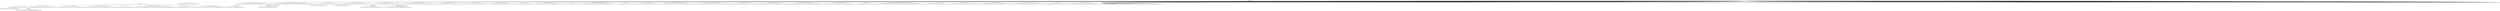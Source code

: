digraph g {
	"46" -> "47";
	"47" [label="37"];
	"44" -> "45";
	"45" [color=indianred1, style=filled, label="16"];
	"43" -> "44";
	"44" [label="12"];
	"40" -> "41";
	"41" [label="9"];
	"40" -> "42";
	"42" [label="30"];
	"40" -> "43";
	"43" [label="16"];
	"40" -> "46";
	"46" [label="7"];
	"40" -> "48";
	"48" [label="34"];
	"40" -> "49";
	"49" [label="49"];
	"40" -> "50";
	"50" [label="17"];
	"40" -> "51";
	"51" [label="31"];
	"40" -> "52";
	"52" [label="23"];
	"39" -> "40";
	"40" [color=indianred1, style=filled, label="21"];
	"36" -> "37";
	"37" [label="22"];
	"27" -> "28";
	"28" [color=indianred1, style=filled, label="25"];
	"26" -> "27";
	"27" [label="18"];
	"17" -> "18";
	"18" [label="14"];
	"17" -> "19";
	"19" [label="42"];
	"15" -> "16";
	"16" [label="4"];
	"10" -> "11";
	"11" [color=indianred1, style=filled, label="8"];
	"9" -> "10";
	"10" [label="28"];
	"7" -> "8";
	"8" [color=indianred1, style=filled, label="39"];
	"6" -> "7";
	"7" [label="41"];
	"0" -> "1";
	"1" [label="10"];
	"0" -> "2";
	"2" [label="6"];
	"0" -> "3";
	"3" [label="35"];
	"0" -> "4";
	"4" [label="11"];
	"0" -> "5";
	"5" [label="47"];
	"0" -> "6";
	"6" [label="39"];
	"0" -> "9";
	"9" [label="8"];
	"0" -> "12";
	"12" [label="13"];
	"0" -> "13";
	"13" [label="15"];
	"0" -> "14";
	"14" [label="24"];
	"0" -> "15";
	"15" [label="36"];
	"0" -> "17";
	"17" [label="44"];
	"0" -> "20";
	"20" [label="26"];
	"0" -> "21";
	"21" [label="32"];
	"0" -> "22";
	"22" [label="46"];
	"0" -> "23";
	"23" [label="43"];
	"0" -> "24";
	"24" [label="33"];
	"0" -> "25";
	"25" [label="1"];
	"0" -> "26";
	"26" [label="25"];
	"0" -> "29";
	"29" [label="20"];
	"0" -> "30";
	"30" [label="29"];
	"0" -> "31";
	"31" [label="50"];
	"0" -> "32";
	"32" [label="48"];
	"0" -> "33";
	"33" [label="5"];
	"0" -> "34";
	"34" [label="3"];
	"0" -> "35";
	"35" [label="2"];
	"0" -> "36";
	"36" [label="38"];
	"0" -> "38";
	"38" [label="40"];
	"0" -> "39";
	"39" [label="21"];
	"0" -> "53";
	"53" [label="27"];
	"0" -> "54";
	"54" [label="19"];
	"0" -> "55";
	"55" [label="45"];
	"0" [label="germline"];
	"0" -> "cell1";
	"cell1" [shape=box];
	"31" -> "cell2";
	"cell2" [shape=box];
	"25" -> "cell3";
	"cell3" [shape=box];
	"0" -> "cell4";
	"cell4" [shape=box];
	"0" -> "cell5";
	"cell5" [shape=box];
	"0" -> "cell6";
	"cell6" [shape=box];
	"22" -> "cell7";
	"cell7" [shape=box];
	"0" -> "cell8";
	"cell8" [shape=box];
	"0" -> "cell9";
	"cell9" [shape=box];
	"14" -> "cell10";
	"cell10" [shape=box];
	"0" -> "cell11";
	"cell11" [shape=box];
	"4" -> "cell12";
	"cell12" [shape=box];
	"0" -> "cell13";
	"cell13" [shape=box];
	"50" -> "cell14";
	"cell14" [shape=box];
	"0" -> "cell15";
	"cell15" [shape=box];
	"0" -> "cell16";
	"cell16" [shape=box];
	"11" -> "cell17";
	"cell17" [shape=box];
	"0" -> "cell18";
	"cell18" [shape=box];
	"12" -> "cell19";
	"cell19" [shape=box];
	"26" -> "cell20";
	"cell20" [shape=box];
	"25" -> "cell21";
	"cell21" [shape=box];
	"1" -> "cell22";
	"cell22" [shape=box];
	"24" -> "cell23";
	"cell23" [shape=box];
	"0" -> "cell24";
	"cell24" [shape=box];
	"0" -> "cell25";
	"cell25" [shape=box];
	"0" -> "cell26";
	"cell26" [shape=box];
	"0" -> "cell27";
	"cell27" [shape=box];
	"0" -> "cell28";
	"cell28" [shape=box];
	"35" -> "cell29";
	"cell29" [shape=box];
	"1" -> "cell30";
	"cell30" [shape=box];
	"0" -> "cell31";
	"cell31" [shape=box];
	"0" -> "cell32";
	"cell32" [shape=box];
	"0" -> "cell33";
	"cell33" [shape=box];
	"4" -> "cell34";
	"cell34" [shape=box];
	"0" -> "cell35";
	"cell35" [shape=box];
	"0" -> "cell36";
	"cell36" [shape=box];
	"0" -> "cell37";
	"cell37" [shape=box];
	"26" -> "cell38";
	"cell38" [shape=box];
	"0" -> "cell39";
	"cell39" [shape=box];
	"0" -> "cell40";
	"cell40" [shape=box];
	"0" -> "cell41";
	"cell41" [shape=box];
	"0" -> "cell42";
	"cell42" [shape=box];
	"43" -> "cell43";
	"cell43" [shape=box];
	"0" -> "cell44";
	"cell44" [shape=box];
	"21" -> "cell45";
	"cell45" [shape=box];
	"0" -> "cell46";
	"cell46" [shape=box];
	"0" -> "cell47";
	"cell47" [shape=box];
	"0" -> "cell48";
	"cell48" [shape=box];
	"0" -> "cell49";
	"cell49" [shape=box];
	"25" -> "cell50";
	"cell50" [shape=box];
	"0" -> "cell51";
	"cell51" [shape=box];
	"1" -> "cell52";
	"cell52" [shape=box];
	"13" -> "cell53";
	"cell53" [shape=box];
	"17" -> "cell54";
	"cell54" [shape=box];
	"37" -> "cell55";
	"cell55" [shape=box];
	"0" -> "cell56";
	"cell56" [shape=box];
	"0" -> "cell57";
	"cell57" [shape=box];
	"0" -> "cell58";
	"cell58" [shape=box];
	"51" -> "cell59";
	"cell59" [shape=box];
	"49" -> "cell60";
	"cell60" [shape=box];
	"27" -> "cell61";
	"cell61" [shape=box];
	"0" -> "cell62";
	"cell62" [shape=box];
	"39" -> "cell63";
	"cell63" [shape=box];
	"43" -> "cell64";
	"cell64" [shape=box];
	"25" -> "cell65";
	"cell65" [shape=box];
	"15" -> "cell66";
	"cell66" [shape=box];
	"52" -> "cell67";
	"cell67" [shape=box];
	"55" -> "cell68";
	"cell68" [shape=box];
	"22" -> "cell69";
	"cell69" [shape=box];
	"0" -> "cell70";
	"cell70" [shape=box];
	"0" -> "cell71";
	"cell71" [shape=box];
	"54" -> "cell72";
	"cell72" [shape=box];
	"0" -> "cell73";
	"cell73" [shape=box];
	"31" -> "cell74";
	"cell74" [shape=box];
	"0" -> "cell75";
	"cell75" [shape=box];
	"1" -> "cell76";
	"cell76" [shape=box];
	"0" -> "cell77";
	"cell77" [shape=box];
	"24" -> "cell78";
	"cell78" [shape=box];
	"0" -> "cell79";
	"cell79" [shape=box];
	"0" -> "cell80";
	"cell80" [shape=box];
	"5" -> "cell81";
	"cell81" [shape=box];
	"0" -> "cell82";
	"cell82" [shape=box];
	"0" -> "cell83";
	"cell83" [shape=box];
	"6" -> "cell84";
	"cell84" [shape=box];
	"49" -> "cell85";
	"cell85" [shape=box];
	"4" -> "cell86";
	"cell86" [shape=box];
	"36" -> "cell87";
	"cell87" [shape=box];
	"0" -> "cell88";
	"cell88" [shape=box];
	"0" -> "cell89";
	"cell89" [shape=box];
	"15" -> "cell90";
	"cell90" [shape=box];
	"12" -> "cell91";
	"cell91" [shape=box];
	"0" -> "cell92";
	"cell92" [shape=box];
	"0" -> "cell93";
	"cell93" [shape=box];
	"13" -> "cell94";
	"cell94" [shape=box];
	"29" -> "cell95";
	"cell95" [shape=box];
	"0" -> "cell96";
	"cell96" [shape=box];
	"54" -> "cell97";
	"cell97" [shape=box];
	"0" -> "cell98";
	"cell98" [shape=box];
	"20" -> "cell99";
	"cell99" [shape=box];
	"34" -> "cell100";
	"cell100" [shape=box];
	"0" -> "cell101";
	"cell101" [shape=box];
	"0" -> "cell102";
	"cell102" [shape=box];
	"0" -> "cell103";
	"cell103" [shape=box];
	"0" -> "cell104";
	"cell104" [shape=box];
	"53" -> "cell105";
	"cell105" [shape=box];
	"0" -> "cell106";
	"cell106" [shape=box];
	"0" -> "cell107";
	"cell107" [shape=box];
	"17" -> "cell108";
	"cell108" [shape=box];
	"0" -> "cell109";
	"cell109" [shape=box];
	"30" -> "cell110";
	"cell110" [shape=box];
	"0" -> "cell111";
	"cell111" [shape=box];
	"0" -> "cell112";
	"cell112" [shape=box];
	"0" -> "cell113";
	"cell113" [shape=box];
	"6" -> "cell114";
	"cell114" [shape=box];
	"0" -> "cell115";
	"cell115" [shape=box];
	"17" -> "cell116";
	"cell116" [shape=box];
	"54" -> "cell117";
	"cell117" [shape=box];
	"0" -> "cell118";
	"cell118" [shape=box];
	"0" -> "cell119";
	"cell119" [shape=box];
	"9" -> "cell120";
	"cell120" [shape=box];
	"32" -> "cell121";
	"cell121" [shape=box];
	"0" -> "cell122";
	"cell122" [shape=box];
	"47" -> "cell123";
	"cell123" [shape=box];
	"26" -> "cell124";
	"cell124" [shape=box];
	"34" -> "cell125";
	"cell125" [shape=box];
	"54" -> "cell126";
	"cell126" [shape=box];
	"6" -> "cell127";
	"cell127" [shape=box];
	"26" -> "cell128";
	"cell128" [shape=box];
	"26" -> "cell129";
	"cell129" [shape=box];
	"51" -> "cell130";
	"cell130" [shape=box];
	"41" -> "cell131";
	"cell131" [shape=box];
	"0" -> "cell132";
	"cell132" [shape=box];
	"0" -> "cell133";
	"cell133" [shape=box];
	"0" -> "cell134";
	"cell134" [shape=box];
	"0" -> "cell135";
	"cell135" [shape=box];
	"22" -> "cell136";
	"cell136" [shape=box];
	"0" -> "cell137";
	"cell137" [shape=box];
	"13" -> "cell138";
	"cell138" [shape=box];
	"0" -> "cell139";
	"cell139" [shape=box];
	"15" -> "cell140";
	"cell140" [shape=box];
	"0" -> "cell141";
	"cell141" [shape=box];
	"0" -> "cell142";
	"cell142" [shape=box];
	"24" -> "cell143";
	"cell143" [shape=box];
	"0" -> "cell144";
	"cell144" [shape=box];
	"0" -> "cell145";
	"cell145" [shape=box];
	"0" -> "cell146";
	"cell146" [shape=box];
	"0" -> "cell147";
	"cell147" [shape=box];
	"0" -> "cell148";
	"cell148" [shape=box];
	"20" -> "cell149";
	"cell149" [shape=box];
	"35" -> "cell150";
	"cell150" [shape=box];
	"13" -> "cell151";
	"cell151" [shape=box];
	"0" -> "cell152";
	"cell152" [shape=box];
	"49" -> "cell153";
	"cell153" [shape=box];
	"30" -> "cell154";
	"cell154" [shape=box];
	"29" -> "cell155";
	"cell155" [shape=box];
	"6" -> "cell156";
	"cell156" [shape=box];
	"22" -> "cell157";
	"cell157" [shape=box];
	"9" -> "cell158";
	"cell158" [shape=box];
	"0" -> "cell159";
	"cell159" [shape=box];
	"1" -> "cell160";
	"cell160" [shape=box];
	"53" -> "cell161";
	"cell161" [shape=box];
	"0" -> "cell162";
	"cell162" [shape=box];
	"0" -> "cell163";
	"cell163" [shape=box];
	"0" -> "cell164";
	"cell164" [shape=box];
	"0" -> "cell165";
	"cell165" [shape=box];
	"0" -> "cell166";
	"cell166" [shape=box];
	"42" -> "cell167";
	"cell167" [shape=box];
	"47" -> "cell168";
	"cell168" [shape=box];
	"16" -> "cell169";
	"cell169" [shape=box];
	"0" -> "cell170";
	"cell170" [shape=box];
	"15" -> "cell171";
	"cell171" [shape=box];
	"0" -> "cell172";
	"cell172" [shape=box];
	"0" -> "cell173";
	"cell173" [shape=box];
	"0" -> "cell174";
	"cell174" [shape=box];
	"0" -> "cell175";
	"cell175" [shape=box];
	"34" -> "cell176";
	"cell176" [shape=box];
	"0" -> "cell177";
	"cell177" [shape=box];
	"38" -> "cell178";
	"cell178" [shape=box];
	"0" -> "cell179";
	"cell179" [shape=box];
	"0" -> "cell180";
	"cell180" [shape=box];
	"0" -> "cell181";
	"cell181" [shape=box];
	"13" -> "cell182";
	"cell182" [shape=box];
	"0" -> "cell183";
	"cell183" [shape=box];
	"0" -> "cell184";
	"cell184" [shape=box];
	"0" -> "cell185";
	"cell185" [shape=box];
	"0" -> "cell186";
	"cell186" [shape=box];
	"0" -> "cell187";
	"cell187" [shape=box];
	"0" -> "cell188";
	"cell188" [shape=box];
	"0" -> "cell189";
	"cell189" [shape=box];
	"32" -> "cell190";
	"cell190" [shape=box];
	"0" -> "cell191";
	"cell191" [shape=box];
	"31" -> "cell192";
	"cell192" [shape=box];
	"0" -> "cell193";
	"cell193" [shape=box];
	"32" -> "cell194";
	"cell194" [shape=box];
	"0" -> "cell195";
	"cell195" [shape=box];
	"29" -> "cell196";
	"cell196" [shape=box];
	"0" -> "cell197";
	"cell197" [shape=box];
	"24" -> "cell198";
	"cell198" [shape=box];
	"0" -> "cell199";
	"cell199" [shape=box];
	"0" -> "cell200";
	"cell200" [shape=box];
	"8" -> "cell201";
	"cell201" [shape=box];
	"0" -> "cell202";
	"cell202" [shape=box];
	"53" -> "cell203";
	"cell203" [shape=box];
	"0" -> "cell204";
	"cell204" [shape=box];
	"0" -> "cell205";
	"cell205" [shape=box];
	"34" -> "cell206";
	"cell206" [shape=box];
	"0" -> "cell207";
	"cell207" [shape=box];
	"0" -> "cell208";
	"cell208" [shape=box];
	"0" -> "cell209";
	"cell209" [shape=box];
	"0" -> "cell210";
	"cell210" [shape=box];
	"0" -> "cell211";
	"cell211" [shape=box];
	"9" -> "cell212";
	"cell212" [shape=box];
	"0" -> "cell213";
	"cell213" [shape=box];
	"20" -> "cell214";
	"cell214" [shape=box];
	"0" -> "cell215";
	"cell215" [shape=box];
	"29" -> "cell216";
	"cell216" [shape=box];
	"45" -> "cell217";
	"cell217" [shape=box];
	"35" -> "cell218";
	"cell218" [shape=box];
	"0" -> "cell219";
	"cell219" [shape=box];
	"31" -> "cell220";
	"cell220" [shape=box];
	"21" -> "cell221";
	"cell221" [shape=box];
	"0" -> "cell222";
	"cell222" [shape=box];
	"0" -> "cell223";
	"cell223" [shape=box];
	"0" -> "cell224";
	"cell224" [shape=box];
	"50" -> "cell225";
	"cell225" [shape=box];
	"0" -> "cell226";
	"cell226" [shape=box];
	"13" -> "cell227";
	"cell227" [shape=box];
	"15" -> "cell228";
	"cell228" [shape=box];
	"34" -> "cell229";
	"cell229" [shape=box];
	"36" -> "cell230";
	"cell230" [shape=box];
	"0" -> "cell231";
	"cell231" [shape=box];
	"43" -> "cell232";
	"cell232" [shape=box];
	"41" -> "cell233";
	"cell233" [shape=box];
	"0" -> "cell234";
	"cell234" [shape=box];
	"5" -> "cell235";
	"cell235" [shape=box];
	"31" -> "cell236";
	"cell236" [shape=box];
	"0" -> "cell237";
	"cell237" [shape=box];
	"0" -> "cell238";
	"cell238" [shape=box];
	"0" -> "cell239";
	"cell239" [shape=box];
	"0" -> "cell240";
	"cell240" [shape=box];
	"15" -> "cell241";
	"cell241" [shape=box];
	"0" -> "cell242";
	"cell242" [shape=box];
	"5" -> "cell243";
	"cell243" [shape=box];
	"17" -> "cell244";
	"cell244" [shape=box];
	"29" -> "cell245";
	"cell245" [shape=box];
	"35" -> "cell246";
	"cell246" [shape=box];
	"31" -> "cell247";
	"cell247" [shape=box];
	"0" -> "cell248";
	"cell248" [shape=box];
	"0" -> "cell249";
	"cell249" [shape=box];
	"24" -> "cell250";
	"cell250" [shape=box];
	"27" -> "cell251";
	"cell251" [shape=box];
	"5" -> "cell252";
	"cell252" [shape=box];
	"0" -> "cell253";
	"cell253" [shape=box];
	"0" -> "cell254";
	"cell254" [shape=box];
	"26" -> "cell255";
	"cell255" [shape=box];
	"0" -> "cell256";
	"cell256" [shape=box];
	"47" -> "cell257";
	"cell257" [shape=box];
	"1" -> "cell258";
	"cell258" [shape=box];
	"0" -> "cell259";
	"cell259" [shape=box];
	"34" -> "cell260";
	"cell260" [shape=box];
	"0" -> "cell261";
	"cell261" [shape=box];
	"0" -> "cell262";
	"cell262" [shape=box];
	"26" -> "cell263";
	"cell263" [shape=box];
	"0" -> "cell264";
	"cell264" [shape=box];
	"0" -> "cell265";
	"cell265" [shape=box];
	"0" -> "cell266";
	"cell266" [shape=box];
	"45" -> "cell267";
	"cell267" [shape=box];
	"36" -> "cell268";
	"cell268" [shape=box];
	"0" -> "cell269";
	"cell269" [shape=box];
	"0" -> "cell270";
	"cell270" [shape=box];
	"19" -> "cell271";
	"cell271" [shape=box];
	"32" -> "cell272";
	"cell272" [shape=box];
	"0" -> "cell273";
	"cell273" [shape=box];
	"0" -> "cell274";
	"cell274" [shape=box];
	"20" -> "cell275";
	"cell275" [shape=box];
	"0" -> "cell276";
	"cell276" [shape=box];
	"28" -> "cell277";
	"cell277" [shape=box];
	"36" -> "cell278";
	"cell278" [shape=box];
	"0" -> "cell279";
	"cell279" [shape=box];
	"0" -> "cell280";
	"cell280" [shape=box];
	"0" -> "cell281";
	"cell281" [shape=box];
	"0" -> "cell282";
	"cell282" [shape=box];
	"0" -> "cell283";
	"cell283" [shape=box];
	"11" -> "cell284";
	"cell284" [shape=box];
	"39" -> "cell285";
	"cell285" [shape=box];
	"0" -> "cell286";
	"cell286" [shape=box];
	"0" -> "cell287";
	"cell287" [shape=box];
	"43" -> "cell288";
	"cell288" [shape=box];
	"0" -> "cell289";
	"cell289" [shape=box];
	"0" -> "cell290";
	"cell290" [shape=box];
	"0" -> "cell291";
	"cell291" [shape=box];
	"17" -> "cell292";
	"cell292" [shape=box];
	"0" -> "cell293";
	"cell293" [shape=box];
	"0" -> "cell294";
	"cell294" [shape=box];
	"53" -> "cell295";
	"cell295" [shape=box];
	"0" -> "cell296";
	"cell296" [shape=box];
	"36" -> "cell297";
	"cell297" [shape=box];
	"28" -> "cell298";
	"cell298" [shape=box];
	"0" -> "cell299";
	"cell299" [shape=box];
	"42" -> "cell300";
	"cell300" [shape=box];
	"41" -> "cell301";
	"cell301" [shape=box];
	"41" -> "cell302";
	"cell302" [shape=box];
	"0" -> "cell303";
	"cell303" [shape=box];
	"51" -> "cell304";
	"cell304" [shape=box];
	"0" -> "cell305";
	"cell305" [shape=box];
	"0" -> "cell306";
	"cell306" [shape=box];
	"2" -> "cell307";
	"cell307" [shape=box];
	"0" -> "cell308";
	"cell308" [shape=box];
	"0" -> "cell309";
	"cell309" [shape=box];
	"0" -> "cell310";
	"cell310" [shape=box];
	"0" -> "cell311";
	"cell311" [shape=box];
	"0" -> "cell312";
	"cell312" [shape=box];
	"48" -> "cell313";
	"cell313" [shape=box];
	"53" -> "cell314";
	"cell314" [shape=box];
	"0" -> "cell315";
	"cell315" [shape=box];
	"4" -> "cell316";
	"cell316" [shape=box];
	"48" -> "cell317";
	"cell317" [shape=box];
	"0" -> "cell318";
	"cell318" [shape=box];
	"0" -> "cell319";
	"cell319" [shape=box];
	"36" -> "cell320";
	"cell320" [shape=box];
	"25" -> "cell321";
	"cell321" [shape=box];
	"8" -> "cell322";
	"cell322" [shape=box];
	"0" -> "cell323";
	"cell323" [shape=box];
	"14" -> "cell324";
	"cell324" [shape=box];
	"0" -> "cell325";
	"cell325" [shape=box];
	"0" -> "cell326";
	"cell326" [shape=box];
	"0" -> "cell327";
	"cell327" [shape=box];
	"0" -> "cell328";
	"cell328" [shape=box];
	"0" -> "cell329";
	"cell329" [shape=box];
	"0" -> "cell330";
	"cell330" [shape=box];
	"5" -> "cell331";
	"cell331" [shape=box];
	"0" -> "cell332";
	"cell332" [shape=box];
	"2" -> "cell333";
	"cell333" [shape=box];
	"0" -> "cell334";
	"cell334" [shape=box];
	"0" -> "cell335";
	"cell335" [shape=box];
	"22" -> "cell336";
	"cell336" [shape=box];
	"16" -> "cell337";
	"cell337" [shape=box];
	"0" -> "cell338";
	"cell338" [shape=box];
	"0" -> "cell339";
	"cell339" [shape=box];
	"0" -> "cell340";
	"cell340" [shape=box];
	"0" -> "cell341";
	"cell341" [shape=box];
	"12" -> "cell342";
	"cell342" [shape=box];
	"42" -> "cell343";
	"cell343" [shape=box];
	"0" -> "cell344";
	"cell344" [shape=box];
	"55" -> "cell345";
	"cell345" [shape=box];
	"0" -> "cell346";
	"cell346" [shape=box];
	"42" -> "cell347";
	"cell347" [shape=box];
	"0" -> "cell348";
	"cell348" [shape=box];
	"0" -> "cell349";
	"cell349" [shape=box];
	"0" -> "cell350";
	"cell350" [shape=box];
	"26" -> "cell351";
	"cell351" [shape=box];
	"0" -> "cell352";
	"cell352" [shape=box];
	"0" -> "cell353";
	"cell353" [shape=box];
	"0" -> "cell354";
	"cell354" [shape=box];
	"52" -> "cell355";
	"cell355" [shape=box];
	"31" -> "cell356";
	"cell356" [shape=box];
	"0" -> "cell357";
	"cell357" [shape=box];
	"0" -> "cell358";
	"cell358" [shape=box];
	"0" -> "cell359";
	"cell359" [shape=box];
	"21" -> "cell360";
	"cell360" [shape=box];
	"48" -> "cell361";
	"cell361" [shape=box];
	"0" -> "cell362";
	"cell362" [shape=box];
	"27" -> "cell363";
	"cell363" [shape=box];
	"55" -> "cell364";
	"cell364" [shape=box];
	"0" -> "cell365";
	"cell365" [shape=box];
	"0" -> "cell366";
	"cell366" [shape=box];
	"3" -> "cell367";
	"cell367" [shape=box];
	"28" -> "cell368";
	"cell368" [shape=box];
	"38" -> "cell369";
	"cell369" [shape=box];
	"12" -> "cell370";
	"cell370" [shape=box];
	"5" -> "cell371";
	"cell371" [shape=box];
	"49" -> "cell372";
	"cell372" [shape=box];
	"0" -> "cell373";
	"cell373" [shape=box];
	"0" -> "cell374";
	"cell374" [shape=box];
	"0" -> "cell375";
	"cell375" [shape=box];
	"0" -> "cell376";
	"cell376" [shape=box];
	"5" -> "cell377";
	"cell377" [shape=box];
	"43" -> "cell378";
	"cell378" [shape=box];
	"0" -> "cell379";
	"cell379" [shape=box];
	"38" -> "cell380";
	"cell380" [shape=box];
	"37" -> "cell381";
	"cell381" [shape=box];
	"0" -> "cell382";
	"cell382" [shape=box];
	"0" -> "cell383";
	"cell383" [shape=box];
	"0" -> "cell384";
	"cell384" [shape=box];
	"1" -> "cell385";
	"cell385" [shape=box];
	"0" -> "cell386";
	"cell386" [shape=box];
	"0" -> "cell387";
	"cell387" [shape=box];
	"0" -> "cell388";
	"cell388" [shape=box];
	"0" -> "cell389";
	"cell389" [shape=box];
	"0" -> "cell390";
	"cell390" [shape=box];
	"23" -> "cell391";
	"cell391" [shape=box];
	"0" -> "cell392";
	"cell392" [shape=box];
	"7" -> "cell393";
	"cell393" [shape=box];
	"0" -> "cell394";
	"cell394" [shape=box];
	"0" -> "cell395";
	"cell395" [shape=box];
	"0" -> "cell396";
	"cell396" [shape=box];
	"0" -> "cell397";
	"cell397" [shape=box];
	"0" -> "cell398";
	"cell398" [shape=box];
	"39" -> "cell399";
	"cell399" [shape=box];
	"28" -> "cell400";
	"cell400" [shape=box];
	"0" -> "cell401";
	"cell401" [shape=box];
	"0" -> "cell402";
	"cell402" [shape=box];
	"14" -> "cell403";
	"cell403" [shape=box];
	"0" -> "cell404";
	"cell404" [shape=box];
	"0" -> "cell405";
	"cell405" [shape=box];
	"0" -> "cell406";
	"cell406" [shape=box];
	"0" -> "cell407";
	"cell407" [shape=box];
	"53" -> "cell408";
	"cell408" [shape=box];
	"43" -> "cell409";
	"cell409" [shape=box];
	"0" -> "cell410";
	"cell410" [shape=box];
	"0" -> "cell411";
	"cell411" [shape=box];
	"51" -> "cell412";
	"cell412" [shape=box];
	"0" -> "cell413";
	"cell413" [shape=box];
	"24" -> "cell414";
	"cell414" [shape=box];
	"11" -> "cell415";
	"cell415" [shape=box];
	"1" -> "cell416";
	"cell416" [shape=box];
	"0" -> "cell417";
	"cell417" [shape=box];
	"0" -> "cell418";
	"cell418" [shape=box];
	"28" -> "cell419";
	"cell419" [shape=box];
	"0" -> "cell420";
	"cell420" [shape=box];
	"0" -> "cell421";
	"cell421" [shape=box];
	"45" -> "cell422";
	"cell422" [shape=box];
	"0" -> "cell423";
	"cell423" [shape=box];
	"13" -> "cell424";
	"cell424" [shape=box];
	"47" -> "cell425";
	"cell425" [shape=box];
	"0" -> "cell426";
	"cell426" [shape=box];
	"0" -> "cell427";
	"cell427" [shape=box];
	"5" -> "cell428";
	"cell428" [shape=box];
	"0" -> "cell429";
	"cell429" [shape=box];
	"9" -> "cell430";
	"cell430" [shape=box];
	"0" -> "cell431";
	"cell431" [shape=box];
	"22" -> "cell432";
	"cell432" [shape=box];
	"0" -> "cell433";
	"cell433" [shape=box];
	"0" -> "cell434";
	"cell434" [shape=box];
	"0" -> "cell435";
	"cell435" [shape=box];
	"31" -> "cell436";
	"cell436" [shape=box];
	"0" -> "cell437";
	"cell437" [shape=box];
	"24" -> "cell438";
	"cell438" [shape=box];
	"0" -> "cell439";
	"cell439" [shape=box];
	"0" -> "cell440";
	"cell440" [shape=box];
	"38" -> "cell441";
	"cell441" [shape=box];
	"0" -> "cell442";
	"cell442" [shape=box];
	"0" -> "cell443";
	"cell443" [shape=box];
	"0" -> "cell444";
	"cell444" [shape=box];
	"18" -> "cell445";
	"cell445" [shape=box];
	"44" -> "cell446";
	"cell446" [shape=box];
	"0" -> "cell447";
	"cell447" [shape=box];
	"0" -> "cell448";
	"cell448" [shape=box];
	"34" -> "cell449";
	"cell449" [shape=box];
	"3" -> "cell450";
	"cell450" [shape=box];
	"33" -> "cell451";
	"cell451" [shape=box];
	"0" -> "cell452";
	"cell452" [shape=box];
	"0" -> "cell453";
	"cell453" [shape=box];
	"0" -> "cell454";
	"cell454" [shape=box];
	"31" -> "cell455";
	"cell455" [shape=box];
	"14" -> "cell456";
	"cell456" [shape=box];
	"20" -> "cell457";
	"cell457" [shape=box];
	"0" -> "cell458";
	"cell458" [shape=box];
	"0" -> "cell459";
	"cell459" [shape=box];
	"0" -> "cell460";
	"cell460" [shape=box];
	"0" -> "cell461";
	"cell461" [shape=box];
	"13" -> "cell462";
	"cell462" [shape=box];
	"29" -> "cell463";
	"cell463" [shape=box];
	"46" -> "cell464";
	"cell464" [shape=box];
	"7" -> "cell465";
	"cell465" [shape=box];
	"41" -> "cell466";
	"cell466" [shape=box];
	"0" -> "cell467";
	"cell467" [shape=box];
	"0" -> "cell468";
	"cell468" [shape=box];
	"36" -> "cell469";
	"cell469" [shape=box];
	"0" -> "cell470";
	"cell470" [shape=box];
	"35" -> "cell471";
	"cell471" [shape=box];
	"0" -> "cell472";
	"cell472" [shape=box];
	"12" -> "cell473";
	"cell473" [shape=box];
	"30" -> "cell474";
	"cell474" [shape=box];
	"0" -> "cell475";
	"cell475" [shape=box];
	"0" -> "cell476";
	"cell476" [shape=box];
	"0" -> "cell477";
	"cell477" [shape=box];
	"41" -> "cell478";
	"cell478" [shape=box];
	"0" -> "cell479";
	"cell479" [shape=box];
	"0" -> "cell480";
	"cell480" [shape=box];
	"24" -> "cell481";
	"cell481" [shape=box];
	"0" -> "cell482";
	"cell482" [shape=box];
	"0" -> "cell483";
	"cell483" [shape=box];
	"26" -> "cell484";
	"cell484" [shape=box];
	"35" -> "cell485";
	"cell485" [shape=box];
	"0" -> "cell486";
	"cell486" [shape=box];
	"0" -> "cell487";
	"cell487" [shape=box];
	"50" -> "cell488";
	"cell488" [shape=box];
	"37" -> "cell489";
	"cell489" [shape=box];
	"0" -> "cell490";
	"cell490" [shape=box];
	"0" -> "cell491";
	"cell491" [shape=box];
	"0" -> "cell492";
	"cell492" [shape=box];
	"0" -> "cell493";
	"cell493" [shape=box];
	"53" -> "cell494";
	"cell494" [shape=box];
	"26" -> "cell495";
	"cell495" [shape=box];
	"0" -> "cell496";
	"cell496" [shape=box];
	"0" -> "cell497";
	"cell497" [shape=box];
	"31" -> "cell498";
	"cell498" [shape=box];
	"26" -> "cell499";
	"cell499" [shape=box];
	"31" -> "cell500";
	"cell500" [shape=box];
	"42" -> "cell501";
	"cell501" [shape=box];
	"8" -> "cell502";
	"cell502" [shape=box];
	"0" -> "cell503";
	"cell503" [shape=box];
	"8" -> "cell504";
	"cell504" [shape=box];
	"0" -> "cell505";
	"cell505" [shape=box];
	"0" -> "cell506";
	"cell506" [shape=box];
	"17" -> "cell507";
	"cell507" [shape=box];
	"0" -> "cell508";
	"cell508" [shape=box];
	"0" -> "cell509";
	"cell509" [shape=box];
	"0" -> "cell510";
	"cell510" [shape=box];
	"0" -> "cell511";
	"cell511" [shape=box];
	"0" -> "cell512";
	"cell512" [shape=box];
	"0" -> "cell513";
	"cell513" [shape=box];
	"7" -> "cell514";
	"cell514" [shape=box];
	"0" -> "cell515";
	"cell515" [shape=box];
	"0" -> "cell516";
	"cell516" [shape=box];
	"0" -> "cell517";
	"cell517" [shape=box];
	"0" -> "cell518";
	"cell518" [shape=box];
	"41" -> "cell519";
	"cell519" [shape=box];
	"0" -> "cell520";
	"cell520" [shape=box];
	"0" -> "cell521";
	"cell521" [shape=box];
	"6" -> "cell522";
	"cell522" [shape=box];
	"0" -> "cell523";
	"cell523" [shape=box];
	"45" -> "cell524";
	"cell524" [shape=box];
	"0" -> "cell525";
	"cell525" [shape=box];
	"39" -> "cell526";
	"cell526" [shape=box];
	"0" -> "cell527";
	"cell527" [shape=box];
	"43" -> "cell528";
	"cell528" [shape=box];
	"21" -> "cell529";
	"cell529" [shape=box];
	"42" -> "cell530";
	"cell530" [shape=box];
	"0" -> "cell531";
	"cell531" [shape=box];
	"0" -> "cell532";
	"cell532" [shape=box];
	"32" -> "cell533";
	"cell533" [shape=box];
	"0" -> "cell534";
	"cell534" [shape=box];
	"15" -> "cell535";
	"cell535" [shape=box];
	"0" -> "cell536";
	"cell536" [shape=box];
	"0" -> "cell537";
	"cell537" [shape=box];
	"41" -> "cell538";
	"cell538" [shape=box];
	"21" -> "cell539";
	"cell539" [shape=box];
	"0" -> "cell540";
	"cell540" [shape=box];
	"0" -> "cell541";
	"cell541" [shape=box];
	"0" -> "cell542";
	"cell542" [shape=box];
	"0" -> "cell543";
	"cell543" [shape=box];
	"29" -> "cell544";
	"cell544" [shape=box];
	"10" -> "cell545";
	"cell545" [shape=box];
	"0" -> "cell546";
	"cell546" [shape=box];
	"0" -> "cell547";
	"cell547" [shape=box];
	"2" -> "cell548";
	"cell548" [shape=box];
	"0" -> "cell549";
	"cell549" [shape=box];
	"0" -> "cell550";
	"cell550" [shape=box];
	"3" -> "cell551";
	"cell551" [shape=box];
	"33" -> "cell552";
	"cell552" [shape=box];
	"22" -> "cell553";
	"cell553" [shape=box];
	"13" -> "cell554";
	"cell554" [shape=box];
	"0" -> "cell555";
	"cell555" [shape=box];
	"23" -> "cell556";
	"cell556" [shape=box];
	"55" -> "cell557";
	"cell557" [shape=box];
	"0" -> "cell558";
	"cell558" [shape=box];
	"36" -> "cell559";
	"cell559" [shape=box];
	"0" -> "cell560";
	"cell560" [shape=box];
	"20" -> "cell561";
	"cell561" [shape=box];
	"53" -> "cell562";
	"cell562" [shape=box];
	"0" -> "cell563";
	"cell563" [shape=box];
	"13" -> "cell564";
	"cell564" [shape=box];
	"0" -> "cell565";
	"cell565" [shape=box];
	"53" -> "cell566";
	"cell566" [shape=box];
	"8" -> "cell567";
	"cell567" [shape=box];
	"0" -> "cell568";
	"cell568" [shape=box];
	"21" -> "cell569";
	"cell569" [shape=box];
	"0" -> "cell570";
	"cell570" [shape=box];
	"31" -> "cell571";
	"cell571" [shape=box];
	"0" -> "cell572";
	"cell572" [shape=box];
	"0" -> "cell573";
	"cell573" [shape=box];
	"42" -> "cell574";
	"cell574" [shape=box];
	"0" -> "cell575";
	"cell575" [shape=box];
	"26" -> "cell576";
	"cell576" [shape=box];
	"53" -> "cell577";
	"cell577" [shape=box];
	"24" -> "cell578";
	"cell578" [shape=box];
	"8" -> "cell579";
	"cell579" [shape=box];
	"46" -> "cell580";
	"cell580" [shape=box];
	"51" -> "cell581";
	"cell581" [shape=box];
	"0" -> "cell582";
	"cell582" [shape=box];
	"0" -> "cell583";
	"cell583" [shape=box];
	"47" -> "cell584";
	"cell584" [shape=box];
	"29" -> "cell585";
	"cell585" [shape=box];
	"0" -> "cell586";
	"cell586" [shape=box];
	"0" -> "cell587";
	"cell587" [shape=box];
	"0" -> "cell588";
	"cell588" [shape=box];
	"33" -> "cell589";
	"cell589" [shape=box];
	"0" -> "cell590";
	"cell590" [shape=box];
	"6" -> "cell591";
	"cell591" [shape=box];
	"0" -> "cell592";
	"cell592" [shape=box];
	"0" -> "cell593";
	"cell593" [shape=box];
	"30" -> "cell594";
	"cell594" [shape=box];
	"3" -> "cell595";
	"cell595" [shape=box];
	"50" -> "cell596";
	"cell596" [shape=box];
	"0" -> "cell597";
	"cell597" [shape=box];
	"3" -> "cell598";
	"cell598" [shape=box];
	"0" -> "cell599";
	"cell599" [shape=box];
	"36" -> "cell600";
	"cell600" [shape=box];
	"0" -> "cell601";
	"cell601" [shape=box];
	"31" -> "cell602";
	"cell602" [shape=box];
	"16" -> "cell603";
	"cell603" [shape=box];
	"0" -> "cell604";
	"cell604" [shape=box];
	"51" -> "cell605";
	"cell605" [shape=box];
	"0" -> "cell606";
	"cell606" [shape=box];
	"0" -> "cell607";
	"cell607" [shape=box];
	"22" -> "cell608";
	"cell608" [shape=box];
	"41" -> "cell609";
	"cell609" [shape=box];
	"53" -> "cell610";
	"cell610" [shape=box];
	"13" -> "cell611";
	"cell611" [shape=box];
	"55" -> "cell612";
	"cell612" [shape=box];
	"54" -> "cell613";
	"cell613" [shape=box];
	"0" -> "cell614";
	"cell614" [shape=box];
	"9" -> "cell615";
	"cell615" [shape=box];
	"0" -> "cell616";
	"cell616" [shape=box];
	"0" -> "cell617";
	"cell617" [shape=box];
	"0" -> "cell618";
	"cell618" [shape=box];
	"11" -> "cell619";
	"cell619" [shape=box];
	"26" -> "cell620";
	"cell620" [shape=box];
	"23" -> "cell621";
	"cell621" [shape=box];
	"25" -> "cell622";
	"cell622" [shape=box];
	"21" -> "cell623";
	"cell623" [shape=box];
	"35" -> "cell624";
	"cell624" [shape=box];
	"28" -> "cell625";
	"cell625" [shape=box];
	"0" -> "cell626";
	"cell626" [shape=box];
	"0" -> "cell627";
	"cell627" [shape=box];
	"0" -> "cell628";
	"cell628" [shape=box];
	"53" -> "cell629";
	"cell629" [shape=box];
	"0" -> "cell630";
	"cell630" [shape=box];
	"0" -> "cell631";
	"cell631" [shape=box];
	"0" -> "cell632";
	"cell632" [shape=box];
	"52" -> "cell633";
	"cell633" [shape=box];
	"0" -> "cell634";
	"cell634" [shape=box];
	"31" -> "cell635";
	"cell635" [shape=box];
	"54" -> "cell636";
	"cell636" [shape=box];
	"9" -> "cell637";
	"cell637" [shape=box];
	"0" -> "cell638";
	"cell638" [shape=box];
	"3" -> "cell639";
	"cell639" [shape=box];
	"23" -> "cell640";
	"cell640" [shape=box];
	"0" -> "cell641";
	"cell641" [shape=box];
	"0" -> "cell642";
	"cell642" [shape=box];
	"43" -> "cell643";
	"cell643" [shape=box];
	"11" -> "cell644";
	"cell644" [shape=box];
	"21" -> "cell645";
	"cell645" [shape=box];
	"24" -> "cell646";
	"cell646" [shape=box];
	"26" -> "cell647";
	"cell647" [shape=box];
	"0" -> "cell648";
	"cell648" [shape=box];
	"0" -> "cell649";
	"cell649" [shape=box];
	"25" -> "cell650";
	"cell650" [shape=box];
	"0" -> "cell651";
	"cell651" [shape=box];
	"0" -> "cell652";
	"cell652" [shape=box];
	"0" -> "cell653";
	"cell653" [shape=box];
	"0" -> "cell654";
	"cell654" [shape=box];
	"0" -> "cell655";
	"cell655" [shape=box];
	"3" -> "cell656";
	"cell656" [shape=box];
	"3" -> "cell657";
	"cell657" [shape=box];
	"0" -> "cell658";
	"cell658" [shape=box];
	"8" -> "cell659";
	"cell659" [shape=box];
	"0" -> "cell660";
	"cell660" [shape=box];
	"0" -> "cell661";
	"cell661" [shape=box];
	"0" -> "cell662";
	"cell662" [shape=box];
	"0" -> "cell663";
	"cell663" [shape=box];
	"28" -> "cell664";
	"cell664" [shape=box];
	"27" -> "cell665";
	"cell665" [shape=box];
	"24" -> "cell666";
	"cell666" [shape=box];
	"9" -> "cell667";
	"cell667" [shape=box];
	"4" -> "cell668";
	"cell668" [shape=box];
	"0" -> "cell669";
	"cell669" [shape=box];
	"0" -> "cell670";
	"cell670" [shape=box];
	"29" -> "cell671";
	"cell671" [shape=box];
	"38" -> "cell672";
	"cell672" [shape=box];
	"0" -> "cell673";
	"cell673" [shape=box];
	"22" -> "cell674";
	"cell674" [shape=box];
	"0" -> "cell675";
	"cell675" [shape=box];
	"0" -> "cell676";
	"cell676" [shape=box];
	"13" -> "cell677";
	"cell677" [shape=box];
	"49" -> "cell678";
	"cell678" [shape=box];
	"0" -> "cell679";
	"cell679" [shape=box];
	"17" -> "cell680";
	"cell680" [shape=box];
	"48" -> "cell681";
	"cell681" [shape=box];
	"6" -> "cell682";
	"cell682" [shape=box];
	"38" -> "cell683";
	"cell683" [shape=box];
	"0" -> "cell684";
	"cell684" [shape=box];
	"45" -> "cell685";
	"cell685" [shape=box];
	"51" -> "cell686";
	"cell686" [shape=box];
	"55" -> "cell687";
	"cell687" [shape=box];
	"49" -> "cell688";
	"cell688" [shape=box];
	"3" -> "cell689";
	"cell689" [shape=box];
	"0" -> "cell690";
	"cell690" [shape=box];
	"0" -> "cell691";
	"cell691" [shape=box];
	"38" -> "cell692";
	"cell692" [shape=box];
	"0" -> "cell693";
	"cell693" [shape=box];
	"0" -> "cell694";
	"cell694" [shape=box];
	"0" -> "cell695";
	"cell695" [shape=box];
	"6" -> "cell696";
	"cell696" [shape=box];
	"0" -> "cell697";
	"cell697" [shape=box];
	"46" -> "cell698";
	"cell698" [shape=box];
	"47" -> "cell699";
	"cell699" [shape=box];
	"0" -> "cell700";
	"cell700" [shape=box];
	"23" -> "cell701";
	"cell701" [shape=box];
	"0" -> "cell702";
	"cell702" [shape=box];
	"46" -> "cell703";
	"cell703" [shape=box];
	"0" -> "cell704";
	"cell704" [shape=box];
	"23" -> "cell705";
	"cell705" [shape=box];
	"26" -> "cell706";
	"cell706" [shape=box];
	"34" -> "cell707";
	"cell707" [shape=box];
	"0" -> "cell708";
	"cell708" [shape=box];
	"34" -> "cell709";
	"cell709" [shape=box];
	"0" -> "cell710";
	"cell710" [shape=box];
	"0" -> "cell711";
	"cell711" [shape=box];
	"0" -> "cell712";
	"cell712" [shape=box];
	"51" -> "cell713";
	"cell713" [shape=box];
	"32" -> "cell714";
	"cell714" [shape=box];
	"54" -> "cell715";
	"cell715" [shape=box];
	"39" -> "cell716";
	"cell716" [shape=box];
	"27" -> "cell717";
	"cell717" [shape=box];
	"0" -> "cell718";
	"cell718" [shape=box];
	"7" -> "cell719";
	"cell719" [shape=box];
	"0" -> "cell720";
	"cell720" [shape=box];
	"0" -> "cell721";
	"cell721" [shape=box];
	"14" -> "cell722";
	"cell722" [shape=box];
	"0" -> "cell723";
	"cell723" [shape=box];
	"38" -> "cell724";
	"cell724" [shape=box];
	"23" -> "cell725";
	"cell725" [shape=box];
	"36" -> "cell726";
	"cell726" [shape=box];
	"25" -> "cell727";
	"cell727" [shape=box];
	"39" -> "cell728";
	"cell728" [shape=box];
	"6" -> "cell729";
	"cell729" [shape=box];
	"15" -> "cell730";
	"cell730" [shape=box];
	"0" -> "cell731";
	"cell731" [shape=box];
	"0" -> "cell732";
	"cell732" [shape=box];
	"0" -> "cell733";
	"cell733" [shape=box];
	"19" -> "cell734";
	"cell734" [shape=box];
	"33" -> "cell735";
	"cell735" [shape=box];
	"0" -> "cell736";
	"cell736" [shape=box];
	"0" -> "cell737";
	"cell737" [shape=box];
	"49" -> "cell738";
	"cell738" [shape=box];
	"48" -> "cell739";
	"cell739" [shape=box];
	"0" -> "cell740";
	"cell740" [shape=box];
	"0" -> "cell741";
	"cell741" [shape=box];
	"33" -> "cell742";
	"cell742" [shape=box];
	"23" -> "cell743";
	"cell743" [shape=box];
	"25" -> "cell744";
	"cell744" [shape=box];
	"16" -> "cell745";
	"cell745" [shape=box];
	"0" -> "cell746";
	"cell746" [shape=box];
	"0" -> "cell747";
	"cell747" [shape=box];
	"36" -> "cell748";
	"cell748" [shape=box];
	"0" -> "cell749";
	"cell749" [shape=box];
	"0" -> "cell750";
	"cell750" [shape=box];
	"41" -> "cell751";
	"cell751" [shape=box];
	"42" -> "cell752";
	"cell752" [shape=box];
	"0" -> "cell753";
	"cell753" [shape=box];
	"51" -> "cell754";
	"cell754" [shape=box];
	"48" -> "cell755";
	"cell755" [shape=box];
	"0" -> "cell756";
	"cell756" [shape=box];
	"2" -> "cell757";
	"cell757" [shape=box];
	"42" -> "cell758";
	"cell758" [shape=box];
	"25" -> "cell759";
	"cell759" [shape=box];
	"0" -> "cell760";
	"cell760" [shape=box];
	"42" -> "cell761";
	"cell761" [shape=box];
	"8" -> "cell762";
	"cell762" [shape=box];
	"54" -> "cell763";
	"cell763" [shape=box];
	"18" -> "cell764";
	"cell764" [shape=box];
	"0" -> "cell765";
	"cell765" [shape=box];
	"0" -> "cell766";
	"cell766" [shape=box];
	"23" -> "cell767";
	"cell767" [shape=box];
	"0" -> "cell768";
	"cell768" [shape=box];
	"41" -> "cell769";
	"cell769" [shape=box];
	"54" -> "cell770";
	"cell770" [shape=box];
	"0" -> "cell771";
	"cell771" [shape=box];
	"31" -> "cell772";
	"cell772" [shape=box];
	"19" -> "cell773";
	"cell773" [shape=box];
	"19" -> "cell774";
	"cell774" [shape=box];
	"0" -> "cell775";
	"cell775" [shape=box];
	"0" -> "cell776";
	"cell776" [shape=box];
	"0" -> "cell777";
	"cell777" [shape=box];
	"13" -> "cell778";
	"cell778" [shape=box];
	"0" -> "cell779";
	"cell779" [shape=box];
	"34" -> "cell780";
	"cell780" [shape=box];
	"0" -> "cell781";
	"cell781" [shape=box];
	"33" -> "cell782";
	"cell782" [shape=box];
	"0" -> "cell783";
	"cell783" [shape=box];
	"0" -> "cell784";
	"cell784" [shape=box];
	"38" -> "cell785";
	"cell785" [shape=box];
	"0" -> "cell786";
	"cell786" [shape=box];
	"0" -> "cell787";
	"cell787" [shape=box];
	"51" -> "cell788";
	"cell788" [shape=box];
	"36" -> "cell789";
	"cell789" [shape=box];
	"52" -> "cell790";
	"cell790" [shape=box];
	"46" -> "cell791";
	"cell791" [shape=box];
	"21" -> "cell792";
	"cell792" [shape=box];
	"36" -> "cell793";
	"cell793" [shape=box];
	"0" -> "cell794";
	"cell794" [shape=box];
	"0" -> "cell795";
	"cell795" [shape=box];
	"0" -> "cell796";
	"cell796" [shape=box];
	"31" -> "cell797";
	"cell797" [shape=box];
	"0" -> "cell798";
	"cell798" [shape=box];
	"21" -> "cell799";
	"cell799" [shape=box];
	"0" -> "cell800";
	"cell800" [shape=box];
	"21" -> "cell801";
	"cell801" [shape=box];
	"50" -> "cell802";
	"cell802" [shape=box];
	"54" -> "cell803";
	"cell803" [shape=box];
	"8" -> "cell804";
	"cell804" [shape=box];
	"0" -> "cell805";
	"cell805" [shape=box];
	"0" -> "cell806";
	"cell806" [shape=box];
	"0" -> "cell807";
	"cell807" [shape=box];
	"41" -> "cell808";
	"cell808" [shape=box];
	"47" -> "cell809";
	"cell809" [shape=box];
	"52" -> "cell810";
	"cell810" [shape=box];
	"1" -> "cell811";
	"cell811" [shape=box];
	"0" -> "cell812";
	"cell812" [shape=box];
	"0" -> "cell813";
	"cell813" [shape=box];
	"21" -> "cell814";
	"cell814" [shape=box];
	"51" -> "cell815";
	"cell815" [shape=box];
	"3" -> "cell816";
	"cell816" [shape=box];
	"0" -> "cell817";
	"cell817" [shape=box];
	"0" -> "cell818";
	"cell818" [shape=box];
	"0" -> "cell819";
	"cell819" [shape=box];
	"0" -> "cell820";
	"cell820" [shape=box];
	"49" -> "cell821";
	"cell821" [shape=box];
	"55" -> "cell822";
	"cell822" [shape=box];
	"0" -> "cell823";
	"cell823" [shape=box];
	"0" -> "cell824";
	"cell824" [shape=box];
	"32" -> "cell825";
	"cell825" [shape=box];
	"0" -> "cell826";
	"cell826" [shape=box];
	"25" -> "cell827";
	"cell827" [shape=box];
	"0" -> "cell828";
	"cell828" [shape=box];
	"14" -> "cell829";
	"cell829" [shape=box];
	"0" -> "cell830";
	"cell830" [shape=box];
	"22" -> "cell831";
	"cell831" [shape=box];
	"14" -> "cell832";
	"cell832" [shape=box];
	"0" -> "cell833";
	"cell833" [shape=box];
	"0" -> "cell834";
	"cell834" [shape=box];
	"31" -> "cell835";
	"cell835" [shape=box];
	"34" -> "cell836";
	"cell836" [shape=box];
	"36" -> "cell837";
	"cell837" [shape=box];
	"17" -> "cell838";
	"cell838" [shape=box];
	"0" -> "cell839";
	"cell839" [shape=box];
	"28" -> "cell840";
	"cell840" [shape=box];
	"0" -> "cell841";
	"cell841" [shape=box];
	"0" -> "cell842";
	"cell842" [shape=box];
	"0" -> "cell843";
	"cell843" [shape=box];
	"9" -> "cell844";
	"cell844" [shape=box];
	"0" -> "cell845";
	"cell845" [shape=box];
	"3" -> "cell846";
	"cell846" [shape=box];
	"26" -> "cell847";
	"cell847" [shape=box];
	"0" -> "cell848";
	"cell848" [shape=box];
	"6" -> "cell849";
	"cell849" [shape=box];
	"49" -> "cell850";
	"cell850" [shape=box];
	"39" -> "cell851";
	"cell851" [shape=box];
	"0" -> "cell852";
	"cell852" [shape=box];
	"50" -> "cell853";
	"cell853" [shape=box];
	"0" -> "cell854";
	"cell854" [shape=box];
	"0" -> "cell855";
	"cell855" [shape=box];
	"0" -> "cell856";
	"cell856" [shape=box];
	"0" -> "cell857";
	"cell857" [shape=box];
	"16" -> "cell858";
	"cell858" [shape=box];
	"13" -> "cell859";
	"cell859" [shape=box];
	"20" -> "cell860";
	"cell860" [shape=box];
	"39" -> "cell861";
	"cell861" [shape=box];
	"0" -> "cell862";
	"cell862" [shape=box];
	"4" -> "cell863";
	"cell863" [shape=box];
	"0" -> "cell864";
	"cell864" [shape=box];
	"0" -> "cell865";
	"cell865" [shape=box];
	"0" -> "cell866";
	"cell866" [shape=box];
	"0" -> "cell867";
	"cell867" [shape=box];
	"0" -> "cell868";
	"cell868" [shape=box];
	"8" -> "cell869";
	"cell869" [shape=box];
	"25" -> "cell870";
	"cell870" [shape=box];
	"35" -> "cell871";
	"cell871" [shape=box];
	"0" -> "cell872";
	"cell872" [shape=box];
	"0" -> "cell873";
	"cell873" [shape=box];
	"32" -> "cell874";
	"cell874" [shape=box];
	"0" -> "cell875";
	"cell875" [shape=box];
	"0" -> "cell876";
	"cell876" [shape=box];
	"0" -> "cell877";
	"cell877" [shape=box];
	"22" -> "cell878";
	"cell878" [shape=box];
	"35" -> "cell879";
	"cell879" [shape=box];
	"13" -> "cell880";
	"cell880" [shape=box];
	"26" -> "cell881";
	"cell881" [shape=box];
	"26" -> "cell882";
	"cell882" [shape=box];
	"34" -> "cell883";
	"cell883" [shape=box];
	"0" -> "cell884";
	"cell884" [shape=box];
	"0" -> "cell885";
	"cell885" [shape=box];
	"0" -> "cell886";
	"cell886" [shape=box];
	"0" -> "cell887";
	"cell887" [shape=box];
	"5" -> "cell888";
	"cell888" [shape=box];
	"0" -> "cell889";
	"cell889" [shape=box];
	"0" -> "cell890";
	"cell890" [shape=box];
	"0" -> "cell891";
	"cell891" [shape=box];
	"0" -> "cell892";
	"cell892" [shape=box];
	"0" -> "cell893";
	"cell893" [shape=box];
	"0" -> "cell894";
	"cell894" [shape=box];
	"30" -> "cell895";
	"cell895" [shape=box];
	"51" -> "cell896";
	"cell896" [shape=box];
	"0" -> "cell897";
	"cell897" [shape=box];
	"0" -> "cell898";
	"cell898" [shape=box];
	"0" -> "cell899";
	"cell899" [shape=box];
	"0" -> "cell900";
	"cell900" [shape=box];
	"3" -> "cell901";
	"cell901" [shape=box];
	"43" -> "cell902";
	"cell902" [shape=box];
	"0" -> "cell903";
	"cell903" [shape=box];
	"8" -> "cell904";
	"cell904" [shape=box];
	"0" -> "cell905";
	"cell905" [shape=box];
	"32" -> "cell906";
	"cell906" [shape=box];
	"0" -> "cell907";
	"cell907" [shape=box];
	"0" -> "cell908";
	"cell908" [shape=box];
	"6" -> "cell909";
	"cell909" [shape=box];
	"0" -> "cell910";
	"cell910" [shape=box];
	"21" -> "cell911";
	"cell911" [shape=box];
	"26" -> "cell912";
	"cell912" [shape=box];
	"0" -> "cell913";
	"cell913" [shape=box];
	"38" -> "cell914";
	"cell914" [shape=box];
	"0" -> "cell915";
	"cell915" [shape=box];
	"0" -> "cell916";
	"cell916" [shape=box];
	"2" -> "cell917";
	"cell917" [shape=box];
	"0" -> "cell918";
	"cell918" [shape=box];
	"52" -> "cell919";
	"cell919" [shape=box];
	"52" -> "cell920";
	"cell920" [shape=box];
	"11" -> "cell921";
	"cell921" [shape=box];
	"46" -> "cell922";
	"cell922" [shape=box];
	"0" -> "cell923";
	"cell923" [shape=box];
	"1" -> "cell924";
	"cell924" [shape=box];
	"1" -> "cell925";
	"cell925" [shape=box];
	"53" -> "cell926";
	"cell926" [shape=box];
	"0" -> "cell927";
	"cell927" [shape=box];
	"0" -> "cell928";
	"cell928" [shape=box];
	"0" -> "cell929";
	"cell929" [shape=box];
	"0" -> "cell930";
	"cell930" [shape=box];
	"0" -> "cell931";
	"cell931" [shape=box];
	"0" -> "cell932";
	"cell932" [shape=box];
	"0" -> "cell933";
	"cell933" [shape=box];
	"55" -> "cell934";
	"cell934" [shape=box];
	"0" -> "cell935";
	"cell935" [shape=box];
	"0" -> "cell936";
	"cell936" [shape=box];
	"49" -> "cell937";
	"cell937" [shape=box];
	"24" -> "cell938";
	"cell938" [shape=box];
	"0" -> "cell939";
	"cell939" [shape=box];
	"0" -> "cell940";
	"cell940" [shape=box];
	"0" -> "cell941";
	"cell941" [shape=box];
	"14" -> "cell942";
	"cell942" [shape=box];
	"20" -> "cell943";
	"cell943" [shape=box];
	"0" -> "cell944";
	"cell944" [shape=box];
	"51" -> "cell945";
	"cell945" [shape=box];
	"6" -> "cell946";
	"cell946" [shape=box];
	"11" -> "cell947";
	"cell947" [shape=box];
	"42" -> "cell948";
	"cell948" [shape=box];
	"11" -> "cell949";
	"cell949" [shape=box];
	"32" -> "cell950";
	"cell950" [shape=box];
	"42" -> "cell951";
	"cell951" [shape=box];
	"0" -> "cell952";
	"cell952" [shape=box];
	"55" -> "cell953";
	"cell953" [shape=box];
	"0" -> "cell954";
	"cell954" [shape=box];
	"29" -> "cell955";
	"cell955" [shape=box];
	"25" -> "cell956";
	"cell956" [shape=box];
	"0" -> "cell957";
	"cell957" [shape=box];
	"0" -> "cell958";
	"cell958" [shape=box];
	"0" -> "cell959";
	"cell959" [shape=box];
	"5" -> "cell960";
	"cell960" [shape=box];
	"54" -> "cell961";
	"cell961" [shape=box];
	"0" -> "cell962";
	"cell962" [shape=box];
	"8" -> "cell963";
	"cell963" [shape=box];
	"0" -> "cell964";
	"cell964" [shape=box];
	"0" -> "cell965";
	"cell965" [shape=box];
	"0" -> "cell966";
	"cell966" [shape=box];
	"0" -> "cell967";
	"cell967" [shape=box];
	"0" -> "cell968";
	"cell968" [shape=box];
	"0" -> "cell969";
	"cell969" [shape=box];
	"0" -> "cell970";
	"cell970" [shape=box];
	"45" -> "cell971";
	"cell971" [shape=box];
	"0" -> "cell972";
	"cell972" [shape=box];
	"49" -> "cell973";
	"cell973" [shape=box];
	"23" -> "cell974";
	"cell974" [shape=box];
	"0" -> "cell975";
	"cell975" [shape=box];
	"0" -> "cell976";
	"cell976" [shape=box];
	"30" -> "cell977";
	"cell977" [shape=box];
	"0" -> "cell978";
	"cell978" [shape=box];
	"34" -> "cell979";
	"cell979" [shape=box];
	"0" -> "cell980";
	"cell980" [shape=box];
	"29" -> "cell981";
	"cell981" [shape=box];
	"13" -> "cell982";
	"cell982" [shape=box];
	"31" -> "cell983";
	"cell983" [shape=box];
	"0" -> "cell984";
	"cell984" [shape=box];
	"0" -> "cell985";
	"cell985" [shape=box];
	"6" -> "cell986";
	"cell986" [shape=box];
	"54" -> "cell987";
	"cell987" [shape=box];
	"0" -> "cell988";
	"cell988" [shape=box];
	"2" -> "cell989";
	"cell989" [shape=box];
	"0" -> "cell990";
	"cell990" [shape=box];
	"9" -> "cell991";
	"cell991" [shape=box];
	"35" -> "cell992";
	"cell992" [shape=box];
	"25" -> "cell993";
	"cell993" [shape=box];
	"0" -> "cell994";
	"cell994" [shape=box];
	"0" -> "cell995";
	"cell995" [shape=box];
	"5" -> "cell996";
	"cell996" [shape=box];
	"0" -> "cell997";
	"cell997" [shape=box];
	"0" -> "cell998";
	"cell998" [shape=box];
	"0" -> "cell999";
	"cell999" [shape=box];
	"0" -> "cell1000";
	"cell1000" [shape=box];
	"35" -> "cell1001";
	"cell1001" [shape=box];
	"0" -> "cell1002";
	"cell1002" [shape=box];
	"51" -> "cell1003";
	"cell1003" [shape=box];
	"43" -> "cell1004";
	"cell1004" [shape=box];
	"35" -> "cell1005";
	"cell1005" [shape=box];
	"0" -> "cell1006";
	"cell1006" [shape=box];
	"0" -> "cell1007";
	"cell1007" [shape=box];
	"29" -> "cell1008";
	"cell1008" [shape=box];
	"17" -> "cell1009";
	"cell1009" [shape=box];
	"15" -> "cell1010";
	"cell1010" [shape=box];
	"23" -> "cell1011";
	"cell1011" [shape=box];
	"0" -> "cell1012";
	"cell1012" [shape=box];
	"48" -> "cell1013";
	"cell1013" [shape=box];
	"0" -> "cell1014";
	"cell1014" [shape=box];
	"0" -> "cell1015";
	"cell1015" [shape=box];
	"0" -> "cell1016";
	"cell1016" [shape=box];
	"5" -> "cell1017";
	"cell1017" [shape=box];
	"6" -> "cell1018";
	"cell1018" [shape=box];
	"0" -> "cell1019";
	"cell1019" [shape=box];
	"30" -> "cell1020";
	"cell1020" [shape=box];
	"0" -> "cell1021";
	"cell1021" [shape=box];
	"32" -> "cell1022";
	"cell1022" [shape=box];
	"41" -> "cell1023";
	"cell1023" [shape=box];
	"0" -> "cell1024";
	"cell1024" [shape=box];
	"0" -> "cell1025";
	"cell1025" [shape=box];
	"5" -> "cell1026";
	"cell1026" [shape=box];
	"0" -> "cell1027";
	"cell1027" [shape=box];
	"0" -> "cell1028";
	"cell1028" [shape=box];
	"6" -> "cell1029";
	"cell1029" [shape=box];
	"0" -> "cell1030";
	"cell1030" [shape=box];
	"0" -> "cell1031";
	"cell1031" [shape=box];
	"0" -> "cell1032";
	"cell1032" [shape=box];
	"22" -> "cell1033";
	"cell1033" [shape=box];
	"49" -> "cell1034";
	"cell1034" [shape=box];
	"0" -> "cell1035";
	"cell1035" [shape=box];
	"38" -> "cell1036";
	"cell1036" [shape=box];
	"28" -> "cell1037";
	"cell1037" [shape=box];
	"0" -> "cell1038";
	"cell1038" [shape=box];
	"29" -> "cell1039";
	"cell1039" [shape=box];
	"42" -> "cell1040";
	"cell1040" [shape=box];
	"0" -> "cell1041";
	"cell1041" [shape=box];
	"0" -> "cell1042";
	"cell1042" [shape=box];
	"4" -> "cell1043";
	"cell1043" [shape=box];
	"0" -> "cell1044";
	"cell1044" [shape=box];
	"0" -> "cell1045";
	"cell1045" [shape=box];
	"45" -> "cell1046";
	"cell1046" [shape=box];
	"24" -> "cell1047";
	"cell1047" [shape=box];
	"0" -> "cell1048";
	"cell1048" [shape=box];
	"6" -> "cell1049";
	"cell1049" [shape=box];
	"33" -> "cell1050";
	"cell1050" [shape=box];
	"8" -> "cell1051";
	"cell1051" [shape=box];
	"31" -> "cell1052";
	"cell1052" [shape=box];
	"45" -> "cell1053";
	"cell1053" [shape=box];
	"0" -> "cell1054";
	"cell1054" [shape=box];
	"8" -> "cell1055";
	"cell1055" [shape=box];
	"22" -> "cell1056";
	"cell1056" [shape=box];
	"13" -> "cell1057";
	"cell1057" [shape=box];
	"0" -> "cell1058";
	"cell1058" [shape=box];
	"53" -> "cell1059";
	"cell1059" [shape=box];
	"49" -> "cell1060";
	"cell1060" [shape=box];
	"30" -> "cell1061";
	"cell1061" [shape=box];
	"21" -> "cell1062";
	"cell1062" [shape=box];
	"26" -> "cell1063";
	"cell1063" [shape=box];
	"0" -> "cell1064";
	"cell1064" [shape=box];
	"36" -> "cell1065";
	"cell1065" [shape=box];
	"21" -> "cell1066";
	"cell1066" [shape=box];
	"0" -> "cell1067";
	"cell1067" [shape=box];
	"0" -> "cell1068";
	"cell1068" [shape=box];
	"0" -> "cell1069";
	"cell1069" [shape=box];
	"5" -> "cell1070";
	"cell1070" [shape=box];
	"0" -> "cell1071";
	"cell1071" [shape=box];
	"0" -> "cell1072";
	"cell1072" [shape=box];
	"0" -> "cell1073";
	"cell1073" [shape=box];
	"4" -> "cell1074";
	"cell1074" [shape=box];
	"0" -> "cell1075";
	"cell1075" [shape=box];
	"48" -> "cell1076";
	"cell1076" [shape=box];
	"0" -> "cell1077";
	"cell1077" [shape=box];
	"20" -> "cell1078";
	"cell1078" [shape=box];
	"12" -> "cell1079";
	"cell1079" [shape=box];
	"35" -> "cell1080";
	"cell1080" [shape=box];
	"0" -> "cell1081";
	"cell1081" [shape=box];
	"0" -> "cell1082";
	"cell1082" [shape=box];
	"20" -> "cell1083";
	"cell1083" [shape=box];
	"13" -> "cell1084";
	"cell1084" [shape=box];
	"0" -> "cell1085";
	"cell1085" [shape=box];
	"0" -> "cell1086";
	"cell1086" [shape=box];
	"30" -> "cell1087";
	"cell1087" [shape=box];
	"0" -> "cell1088";
	"cell1088" [shape=box];
	"0" -> "cell1089";
	"cell1089" [shape=box];
	"0" -> "cell1090";
	"cell1090" [shape=box];
	"0" -> "cell1091";
	"cell1091" [shape=box];
	"55" -> "cell1092";
	"cell1092" [shape=box];
	"25" -> "cell1093";
	"cell1093" [shape=box];
	"0" -> "cell1094";
	"cell1094" [shape=box];
	"0" -> "cell1095";
	"cell1095" [shape=box];
	"15" -> "cell1096";
	"cell1096" [shape=box];
	"0" -> "cell1097";
	"cell1097" [shape=box];
	"0" -> "cell1098";
	"cell1098" [shape=box];
	"0" -> "cell1099";
	"cell1099" [shape=box];
	"0" -> "cell1100";
	"cell1100" [shape=box];
	"0" -> "cell1101";
	"cell1101" [shape=box];
	"15" -> "cell1102";
	"cell1102" [shape=box];
	"0" -> "cell1103";
	"cell1103" [shape=box];
	"0" -> "cell1104";
	"cell1104" [shape=box];
	"0" -> "cell1105";
	"cell1105" [shape=box];
	"32" -> "cell1106";
	"cell1106" [shape=box];
	"17" -> "cell1107";
	"cell1107" [shape=box];
	"0" -> "cell1108";
	"cell1108" [shape=box];
	"29" -> "cell1109";
	"cell1109" [shape=box];
	"0" -> "cell1110";
	"cell1110" [shape=box];
	"0" -> "cell1111";
	"cell1111" [shape=box];
	"0" -> "cell1112";
	"cell1112" [shape=box];
	"0" -> "cell1113";
	"cell1113" [shape=box];
	"41" -> "cell1114";
	"cell1114" [shape=box];
	"0" -> "cell1115";
	"cell1115" [shape=box];
	"0" -> "cell1116";
	"cell1116" [shape=box];
	"0" -> "cell1117";
	"cell1117" [shape=box];
	"16" -> "cell1118";
	"cell1118" [shape=box];
	"0" -> "cell1119";
	"cell1119" [shape=box];
	"0" -> "cell1120";
	"cell1120" [shape=box];
	"20" -> "cell1121";
	"cell1121" [shape=box];
	"15" -> "cell1122";
	"cell1122" [shape=box];
	"0" -> "cell1123";
	"cell1123" [shape=box];
	"23" -> "cell1124";
	"cell1124" [shape=box];
	"0" -> "cell1125";
	"cell1125" [shape=box];
	"34" -> "cell1126";
	"cell1126" [shape=box];
	"0" -> "cell1127";
	"cell1127" [shape=box];
	"51" -> "cell1128";
	"cell1128" [shape=box];
	"0" -> "cell1129";
	"cell1129" [shape=box];
	"7" -> "cell1130";
	"cell1130" [shape=box];
	"35" -> "cell1131";
	"cell1131" [shape=box];
	"0" -> "cell1132";
	"cell1132" [shape=box];
	"11" -> "cell1133";
	"cell1133" [shape=box];
	"1" -> "cell1134";
	"cell1134" [shape=box];
	"0" -> "cell1135";
	"cell1135" [shape=box];
	"1" -> "cell1136";
	"cell1136" [shape=box];
	"33" -> "cell1137";
	"cell1137" [shape=box];
	"43" -> "cell1138";
	"cell1138" [shape=box];
	"0" -> "cell1139";
	"cell1139" [shape=box];
	"0" -> "cell1140";
	"cell1140" [shape=box];
	"42" -> "cell1141";
	"cell1141" [shape=box];
	"0" -> "cell1142";
	"cell1142" [shape=box];
	"24" -> "cell1143";
	"cell1143" [shape=box];
	"55" -> "cell1144";
	"cell1144" [shape=box];
	"30" -> "cell1145";
	"cell1145" [shape=box];
	"35" -> "cell1146";
	"cell1146" [shape=box];
	"55" -> "cell1147";
	"cell1147" [shape=box];
	"45" -> "cell1148";
	"cell1148" [shape=box];
	"0" -> "cell1149";
	"cell1149" [shape=box];
	"42" -> "cell1150";
	"cell1150" [shape=box];
	"9" -> "cell1151";
	"cell1151" [shape=box];
	"2" -> "cell1152";
	"cell1152" [shape=box];
	"50" -> "cell1153";
	"cell1153" [shape=box];
	"50" -> "cell1154";
	"cell1154" [shape=box];
	"43" -> "cell1155";
	"cell1155" [shape=box];
	"33" -> "cell1156";
	"cell1156" [shape=box];
	"43" -> "cell1157";
	"cell1157" [shape=box];
	"0" -> "cell1158";
	"cell1158" [shape=box];
	"0" -> "cell1159";
	"cell1159" [shape=box];
	"49" -> "cell1160";
	"cell1160" [shape=box];
	"21" -> "cell1161";
	"cell1161" [shape=box];
	"0" -> "cell1162";
	"cell1162" [shape=box];
	"50" -> "cell1163";
	"cell1163" [shape=box];
	"33" -> "cell1164";
	"cell1164" [shape=box];
	"25" -> "cell1165";
	"cell1165" [shape=box];
	"27" -> "cell1166";
	"cell1166" [shape=box];
	"39" -> "cell1167";
	"cell1167" [shape=box];
	"0" -> "cell1168";
	"cell1168" [shape=box];
	"4" -> "cell1169";
	"cell1169" [shape=box];
	"0" -> "cell1170";
	"cell1170" [shape=box];
	"50" -> "cell1171";
	"cell1171" [shape=box];
	"33" -> "cell1172";
	"cell1172" [shape=box];
	"49" -> "cell1173";
	"cell1173" [shape=box];
	"0" -> "cell1174";
	"cell1174" [shape=box];
	"0" -> "cell1175";
	"cell1175" [shape=box];
	"53" -> "cell1176";
	"cell1176" [shape=box];
	"33" -> "cell1177";
	"cell1177" [shape=box];
	"13" -> "cell1178";
	"cell1178" [shape=box];
	"54" -> "cell1179";
	"cell1179" [shape=box];
	"31" -> "cell1180";
	"cell1180" [shape=box];
	"0" -> "cell1181";
	"cell1181" [shape=box];
	"0" -> "cell1182";
	"cell1182" [shape=box];
	"0" -> "cell1183";
	"cell1183" [shape=box];
	"0" -> "cell1184";
	"cell1184" [shape=box];
	"0" -> "cell1185";
	"cell1185" [shape=box];
	"0" -> "cell1186";
	"cell1186" [shape=box];
	"2" -> "cell1187";
	"cell1187" [shape=box];
	"20" -> "cell1188";
	"cell1188" [shape=box];
	"0" -> "cell1189";
	"cell1189" [shape=box];
	"0" -> "cell1190";
	"cell1190" [shape=box];
	"0" -> "cell1191";
	"cell1191" [shape=box];
	"0" -> "cell1192";
	"cell1192" [shape=box];
	"0" -> "cell1193";
	"cell1193" [shape=box];
	"0" -> "cell1194";
	"cell1194" [shape=box];
	"0" -> "cell1195";
	"cell1195" [shape=box];
	"2" -> "cell1196";
	"cell1196" [shape=box];
	"0" -> "cell1197";
	"cell1197" [shape=box];
	"0" -> "cell1198";
	"cell1198" [shape=box];
	"0" -> "cell1199";
	"cell1199" [shape=box];
	"0" -> "cell1200";
	"cell1200" [shape=box];
	"0" -> "cell1201";
	"cell1201" [shape=box];
	"0" -> "cell1202";
	"cell1202" [shape=box];
	"49" -> "cell1203";
	"cell1203" [shape=box];
	"18" -> "cell1204";
	"cell1204" [shape=box];
	"0" -> "cell1205";
	"cell1205" [shape=box];
	"55" -> "cell1206";
	"cell1206" [shape=box];
	"47" -> "cell1207";
	"cell1207" [shape=box];
	"0" -> "cell1208";
	"cell1208" [shape=box];
	"11" -> "cell1209";
	"cell1209" [shape=box];
	"15" -> "cell1210";
	"cell1210" [shape=box];
	"0" -> "cell1211";
	"cell1211" [shape=box];
	"0" -> "cell1212";
	"cell1212" [shape=box];
	"51" -> "cell1213";
	"cell1213" [shape=box];
	"14" -> "cell1214";
	"cell1214" [shape=box];
	"0" -> "cell1215";
	"cell1215" [shape=box];
	"0" -> "cell1216";
	"cell1216" [shape=box];
	"0" -> "cell1217";
	"cell1217" [shape=box];
	"0" -> "cell1218";
	"cell1218" [shape=box];
	"9" -> "cell1219";
	"cell1219" [shape=box];
	"0" -> "cell1220";
	"cell1220" [shape=box];
	"0" -> "cell1221";
	"cell1221" [shape=box];
	"48" -> "cell1222";
	"cell1222" [shape=box];
	"0" -> "cell1223";
	"cell1223" [shape=box];
	"23" -> "cell1224";
	"cell1224" [shape=box];
	"0" -> "cell1225";
	"cell1225" [shape=box];
	"0" -> "cell1226";
	"cell1226" [shape=box];
	"0" -> "cell1227";
	"cell1227" [shape=box];
	"46" -> "cell1228";
	"cell1228" [shape=box];
	"34" -> "cell1229";
	"cell1229" [shape=box];
	"24" -> "cell1230";
	"cell1230" [shape=box];
	"0" -> "cell1231";
	"cell1231" [shape=box];
	"0" -> "cell1232";
	"cell1232" [shape=box];
	"39" -> "cell1233";
	"cell1233" [shape=box];
	"0" -> "cell1234";
	"cell1234" [shape=box];
	"0" -> "cell1235";
	"cell1235" [shape=box];
	"33" -> "cell1236";
	"cell1236" [shape=box];
	"0" -> "cell1237";
	"cell1237" [shape=box];
	"0" -> "cell1238";
	"cell1238" [shape=box];
	"33" -> "cell1239";
	"cell1239" [shape=box];
	"49" -> "cell1240";
	"cell1240" [shape=box];
	"42" -> "cell1241";
	"cell1241" [shape=box];
	"0" -> "cell1242";
	"cell1242" [shape=box];
	"22" -> "cell1243";
	"cell1243" [shape=box];
	"0" -> "cell1244";
	"cell1244" [shape=box];
	"0" -> "cell1245";
	"cell1245" [shape=box];
	"9" -> "cell1246";
	"cell1246" [shape=box];
	"0" -> "cell1247";
	"cell1247" [shape=box];
	"2" -> "cell1248";
	"cell1248" [shape=box];
	"43" -> "cell1249";
	"cell1249" [shape=box];
	"0" -> "cell1250";
	"cell1250" [shape=box];
	"28" -> "cell1251";
	"cell1251" [shape=box];
	"55" -> "cell1252";
	"cell1252" [shape=box];
	"55" -> "cell1253";
	"cell1253" [shape=box];
	"22" -> "cell1254";
	"cell1254" [shape=box];
	"35" -> "cell1255";
	"cell1255" [shape=box];
	"0" -> "cell1256";
	"cell1256" [shape=box];
	"0" -> "cell1257";
	"cell1257" [shape=box];
	"31" -> "cell1258";
	"cell1258" [shape=box];
	"0" -> "cell1259";
	"cell1259" [shape=box];
	"0" -> "cell1260";
	"cell1260" [shape=box];
	"0" -> "cell1261";
	"cell1261" [shape=box];
	"0" -> "cell1262";
	"cell1262" [shape=box];
	"0" -> "cell1263";
	"cell1263" [shape=box];
	"0" -> "cell1264";
	"cell1264" [shape=box];
	"31" -> "cell1265";
	"cell1265" [shape=box];
	"25" -> "cell1266";
	"cell1266" [shape=box];
	"35" -> "cell1267";
	"cell1267" [shape=box];
	"29" -> "cell1268";
	"cell1268" [shape=box];
	"22" -> "cell1269";
	"cell1269" [shape=box];
	"34" -> "cell1270";
	"cell1270" [shape=box];
	"0" -> "cell1271";
	"cell1271" [shape=box];
	"0" -> "cell1272";
	"cell1272" [shape=box];
	"2" -> "cell1273";
	"cell1273" [shape=box];
	"0" -> "cell1274";
	"cell1274" [shape=box];
	"17" -> "cell1275";
	"cell1275" [shape=box];
	"0" -> "cell1276";
	"cell1276" [shape=box];
	"0" -> "cell1277";
	"cell1277" [shape=box];
	"54" -> "cell1278";
	"cell1278" [shape=box];
	"0" -> "cell1279";
	"cell1279" [shape=box];
	"20" -> "cell1280";
	"cell1280" [shape=box];
	"0" -> "cell1281";
	"cell1281" [shape=box];
	"0" -> "cell1282";
	"cell1282" [shape=box];
	"0" -> "cell1283";
	"cell1283" [shape=box];
	"0" -> "cell1284";
	"cell1284" [shape=box];
	"0" -> "cell1285";
	"cell1285" [shape=box];
	"45" -> "cell1286";
	"cell1286" [shape=box];
	"0" -> "cell1287";
	"cell1287" [shape=box];
	"0" -> "cell1288";
	"cell1288" [shape=box];
	"53" -> "cell1289";
	"cell1289" [shape=box];
	"49" -> "cell1290";
	"cell1290" [shape=box];
	"31" -> "cell1291";
	"cell1291" [shape=box];
	"49" -> "cell1292";
	"cell1292" [shape=box];
	"6" -> "cell1293";
	"cell1293" [shape=box];
	"0" -> "cell1294";
	"cell1294" [shape=box];
	"45" -> "cell1295";
	"cell1295" [shape=box];
	"0" -> "cell1296";
	"cell1296" [shape=box];
	"36" -> "cell1297";
	"cell1297" [shape=box];
	"47" -> "cell1298";
	"cell1298" [shape=box];
	"36" -> "cell1299";
	"cell1299" [shape=box];
	"0" -> "cell1300";
	"cell1300" [shape=box];
	"0" -> "cell1301";
	"cell1301" [shape=box];
	"0" -> "cell1302";
	"cell1302" [shape=box];
	"0" -> "cell1303";
	"cell1303" [shape=box];
	"22" -> "cell1304";
	"cell1304" [shape=box];
	"3" -> "cell1305";
	"cell1305" [shape=box];
	"46" -> "cell1306";
	"cell1306" [shape=box];
	"52" -> "cell1307";
	"cell1307" [shape=box];
	"15" -> "cell1308";
	"cell1308" [shape=box];
	"16" -> "cell1309";
	"cell1309" [shape=box];
	"0" -> "cell1310";
	"cell1310" [shape=box];
	"45" -> "cell1311";
	"cell1311" [shape=box];
	"0" -> "cell1312";
	"cell1312" [shape=box];
	"55" -> "cell1313";
	"cell1313" [shape=box];
	"11" -> "cell1314";
	"cell1314" [shape=box];
	"0" -> "cell1315";
	"cell1315" [shape=box];
	"15" -> "cell1316";
	"cell1316" [shape=box];
	"0" -> "cell1317";
	"cell1317" [shape=box];
	"0" -> "cell1318";
	"cell1318" [shape=box];
	"0" -> "cell1319";
	"cell1319" [shape=box];
	"4" -> "cell1320";
	"cell1320" [shape=box];
	"0" -> "cell1321";
	"cell1321" [shape=box];
	"0" -> "cell1322";
	"cell1322" [shape=box];
	"55" -> "cell1323";
	"cell1323" [shape=box];
	"0" -> "cell1324";
	"cell1324" [shape=box];
	"3" -> "cell1325";
	"cell1325" [shape=box];
	"0" -> "cell1326";
	"cell1326" [shape=box];
	"49" -> "cell1327";
	"cell1327" [shape=box];
	"0" -> "cell1328";
	"cell1328" [shape=box];
	"0" -> "cell1329";
	"cell1329" [shape=box];
	"0" -> "cell1330";
	"cell1330" [shape=box];
	"25" -> "cell1331";
	"cell1331" [shape=box];
	"49" -> "cell1332";
	"cell1332" [shape=box];
	"21" -> "cell1333";
	"cell1333" [shape=box];
	"26" -> "cell1334";
	"cell1334" [shape=box];
	"39" -> "cell1335";
	"cell1335" [shape=box];
	"23" -> "cell1336";
	"cell1336" [shape=box];
	"0" -> "cell1337";
	"cell1337" [shape=box];
	"0" -> "cell1338";
	"cell1338" [shape=box];
	"53" -> "cell1339";
	"cell1339" [shape=box];
	"5" -> "cell1340";
	"cell1340" [shape=box];
	"0" -> "cell1341";
	"cell1341" [shape=box];
	"0" -> "cell1342";
	"cell1342" [shape=box];
	"47" -> "cell1343";
	"cell1343" [shape=box];
	"0" -> "cell1344";
	"cell1344" [shape=box];
	"31" -> "cell1345";
	"cell1345" [shape=box];
	"0" -> "cell1346";
	"cell1346" [shape=box];
	"0" -> "cell1347";
	"cell1347" [shape=box];
	"0" -> "cell1348";
	"cell1348" [shape=box];
	"0" -> "cell1349";
	"cell1349" [shape=box];
	"34" -> "cell1350";
	"cell1350" [shape=box];
	"0" -> "cell1351";
	"cell1351" [shape=box];
	"0" -> "cell1352";
	"cell1352" [shape=box];
	"1" -> "cell1353";
	"cell1353" [shape=box];
	"2" -> "cell1354";
	"cell1354" [shape=box];
	"36" -> "cell1355";
	"cell1355" [shape=box];
	"52" -> "cell1356";
	"cell1356" [shape=box];
	"0" -> "cell1357";
	"cell1357" [shape=box];
	"0" -> "cell1358";
	"cell1358" [shape=box];
	"0" -> "cell1359";
	"cell1359" [shape=box];
	"0" -> "cell1360";
	"cell1360" [shape=box];
	"11" -> "cell1361";
	"cell1361" [shape=box];
	"2" -> "cell1362";
	"cell1362" [shape=box];
	"0" -> "cell1363";
	"cell1363" [shape=box];
	"0" -> "cell1364";
	"cell1364" [shape=box];
	"26" -> "cell1365";
	"cell1365" [shape=box];
	"10" -> "cell1366";
	"cell1366" [shape=box];
	"18" -> "cell1367";
	"cell1367" [shape=box];
	"0" -> "cell1368";
	"cell1368" [shape=box];
	"0" -> "cell1369";
	"cell1369" [shape=box];
	"0" -> "cell1370";
	"cell1370" [shape=box];
	"9" -> "cell1371";
	"cell1371" [shape=box];
	"0" -> "cell1372";
	"cell1372" [shape=box];
	"0" -> "cell1373";
	"cell1373" [shape=box];
	"0" -> "cell1374";
	"cell1374" [shape=box];
	"0" -> "cell1375";
	"cell1375" [shape=box];
	"24" -> "cell1376";
	"cell1376" [shape=box];
	"0" -> "cell1377";
	"cell1377" [shape=box];
	"45" -> "cell1378";
	"cell1378" [shape=box];
	"0" -> "cell1379";
	"cell1379" [shape=box];
	"22" -> "cell1380";
	"cell1380" [shape=box];
	"12" -> "cell1381";
	"cell1381" [shape=box];
	"29" -> "cell1382";
	"cell1382" [shape=box];
	"0" -> "cell1383";
	"cell1383" [shape=box];
	"19" -> "cell1384";
	"cell1384" [shape=box];
	"21" -> "cell1385";
	"cell1385" [shape=box];
	"32" -> "cell1386";
	"cell1386" [shape=box];
	"0" -> "cell1387";
	"cell1387" [shape=box];
	"0" -> "cell1388";
	"cell1388" [shape=box];
	"0" -> "cell1389";
	"cell1389" [shape=box];
	"0" -> "cell1390";
	"cell1390" [shape=box];
	"16" -> "cell1391";
	"cell1391" [shape=box];
	"0" -> "cell1392";
	"cell1392" [shape=box];
	"12" -> "cell1393";
	"cell1393" [shape=box];
	"46" -> "cell1394";
	"cell1394" [shape=box];
	"31" -> "cell1395";
	"cell1395" [shape=box];
	"0" -> "cell1396";
	"cell1396" [shape=box];
	"0" -> "cell1397";
	"cell1397" [shape=box];
	"0" -> "cell1398";
	"cell1398" [shape=box];
	"0" -> "cell1399";
	"cell1399" [shape=box];
	"0" -> "cell1400";
	"cell1400" [shape=box];
	labelloc="t";
	label="Confidence score: -2747.543753";
}
